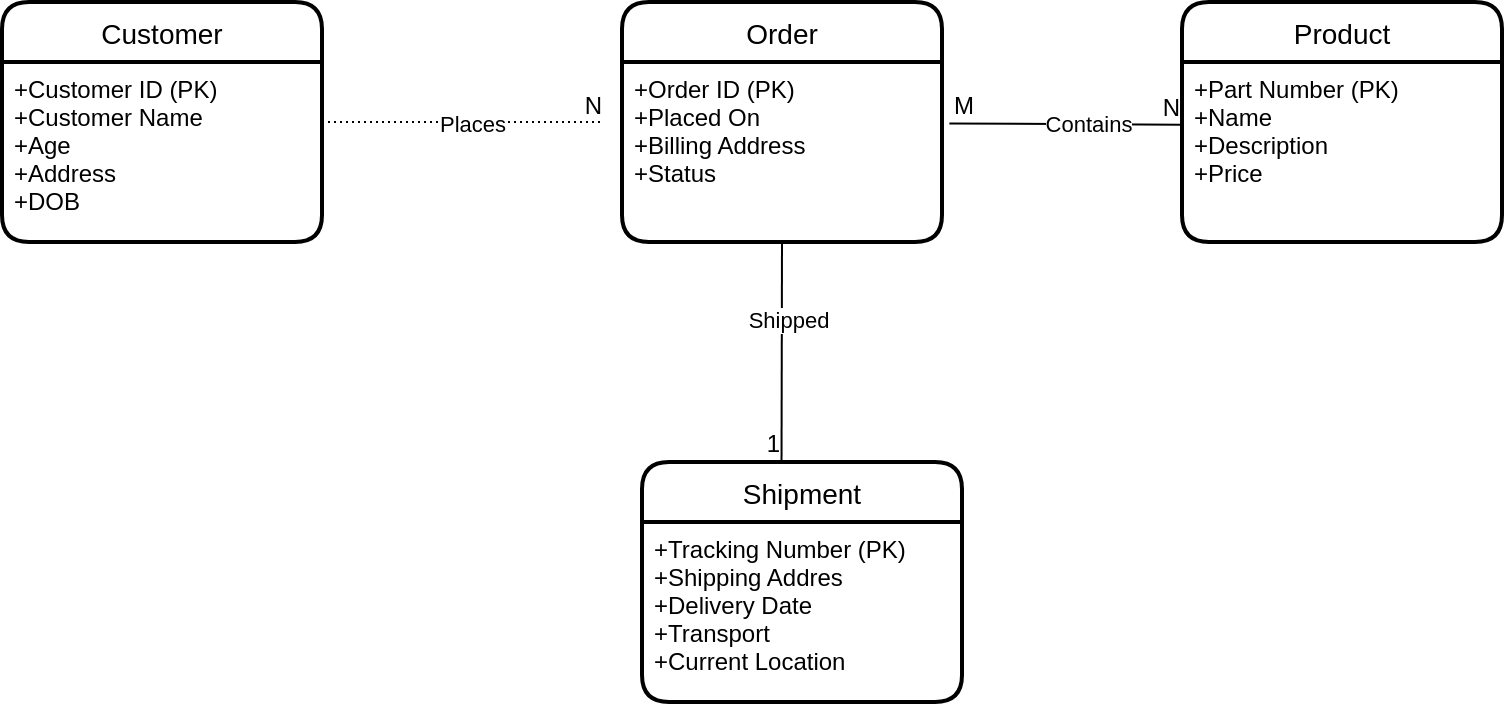 <mxfile version="14.4.2" type="github">
  <diagram id="R2lEEEUBdFMjLlhIrx00" name="Page-1">
    <mxGraphModel dx="1178" dy="641" grid="1" gridSize="10" guides="1" tooltips="1" connect="1" arrows="1" fold="1" page="1" pageScale="1" pageWidth="850" pageHeight="1100" math="0" shadow="0" extFonts="Permanent Marker^https://fonts.googleapis.com/css?family=Permanent+Marker">
      <root>
        <mxCell id="0" />
        <mxCell id="1" parent="0" />
        <mxCell id="xIVA8wIdVBAXiiOZiALT-51" value="Customer" style="swimlane;childLayout=stackLayout;horizontal=1;startSize=30;horizontalStack=0;rounded=1;fontSize=14;fontStyle=0;strokeWidth=2;resizeParent=0;resizeLast=1;shadow=0;dashed=0;align=center;" vertex="1" parent="1">
          <mxGeometry x="90" y="160" width="160" height="120" as="geometry" />
        </mxCell>
        <mxCell id="xIVA8wIdVBAXiiOZiALT-52" value="+Customer ID (PK)&#xa;+Customer Name&#xa;+Age&#xa;+Address&#xa;+DOB" style="align=left;strokeColor=none;fillColor=none;spacingLeft=4;fontSize=12;verticalAlign=top;resizable=0;rotatable=0;part=1;" vertex="1" parent="xIVA8wIdVBAXiiOZiALT-51">
          <mxGeometry y="30" width="160" height="90" as="geometry" />
        </mxCell>
        <mxCell id="xIVA8wIdVBAXiiOZiALT-53" value="Order" style="swimlane;childLayout=stackLayout;horizontal=1;startSize=30;horizontalStack=0;rounded=1;fontSize=14;fontStyle=0;strokeWidth=2;resizeParent=0;resizeLast=1;shadow=0;dashed=0;align=center;" vertex="1" parent="1">
          <mxGeometry x="400" y="160" width="160" height="120" as="geometry" />
        </mxCell>
        <mxCell id="xIVA8wIdVBAXiiOZiALT-54" value="+Order ID (PK)&#xa;+Placed On&#xa;+Billing Address&#xa;+Status" style="align=left;strokeColor=none;fillColor=none;spacingLeft=4;fontSize=12;verticalAlign=top;resizable=0;rotatable=0;part=1;" vertex="1" parent="xIVA8wIdVBAXiiOZiALT-53">
          <mxGeometry y="30" width="160" height="90" as="geometry" />
        </mxCell>
        <mxCell id="xIVA8wIdVBAXiiOZiALT-59" value="" style="endArrow=none;html=1;rounded=0;dashed=1;dashPattern=1 2;" edge="1" parent="1">
          <mxGeometry relative="1" as="geometry">
            <mxPoint x="250" y="220" as="sourcePoint" />
            <mxPoint x="390" y="220" as="targetPoint" />
          </mxGeometry>
        </mxCell>
        <mxCell id="xIVA8wIdVBAXiiOZiALT-60" value="N" style="resizable=0;html=1;align=right;verticalAlign=bottom;" connectable="0" vertex="1" parent="xIVA8wIdVBAXiiOZiALT-59">
          <mxGeometry x="1" relative="1" as="geometry" />
        </mxCell>
        <mxCell id="xIVA8wIdVBAXiiOZiALT-61" value="Places" style="edgeLabel;html=1;align=center;verticalAlign=middle;resizable=0;points=[];" vertex="1" connectable="0" parent="xIVA8wIdVBAXiiOZiALT-59">
          <mxGeometry x="0.071" y="-1" relative="1" as="geometry">
            <mxPoint as="offset" />
          </mxGeometry>
        </mxCell>
        <mxCell id="xIVA8wIdVBAXiiOZiALT-62" value="Product" style="swimlane;childLayout=stackLayout;horizontal=1;startSize=30;horizontalStack=0;rounded=1;fontSize=14;fontStyle=0;strokeWidth=2;resizeParent=0;resizeLast=1;shadow=0;dashed=0;align=center;" vertex="1" parent="1">
          <mxGeometry x="680" y="160" width="160" height="120" as="geometry" />
        </mxCell>
        <mxCell id="xIVA8wIdVBAXiiOZiALT-63" value="+Part Number (PK)&#xa;+Name&#xa;+Description&#xa;+Price" style="align=left;strokeColor=none;fillColor=none;spacingLeft=4;fontSize=12;verticalAlign=top;resizable=0;rotatable=0;part=1;" vertex="1" parent="xIVA8wIdVBAXiiOZiALT-62">
          <mxGeometry y="30" width="160" height="90" as="geometry" />
        </mxCell>
        <mxCell id="xIVA8wIdVBAXiiOZiALT-64" value="" style="endArrow=none;html=1;rounded=0;exitX=1.023;exitY=0.341;exitDx=0;exitDy=0;exitPerimeter=0;entryX=-0.002;entryY=0.348;entryDx=0;entryDy=0;entryPerimeter=0;" edge="1" parent="1" source="xIVA8wIdVBAXiiOZiALT-54" target="xIVA8wIdVBAXiiOZiALT-63">
          <mxGeometry relative="1" as="geometry">
            <mxPoint x="570" y="220" as="sourcePoint" />
            <mxPoint x="670" y="220" as="targetPoint" />
          </mxGeometry>
        </mxCell>
        <mxCell id="xIVA8wIdVBAXiiOZiALT-65" value="M" style="resizable=0;html=1;align=left;verticalAlign=bottom;" connectable="0" vertex="1" parent="xIVA8wIdVBAXiiOZiALT-64">
          <mxGeometry x="-1" relative="1" as="geometry" />
        </mxCell>
        <mxCell id="xIVA8wIdVBAXiiOZiALT-66" value="N" style="resizable=0;html=1;align=right;verticalAlign=bottom;" connectable="0" vertex="1" parent="xIVA8wIdVBAXiiOZiALT-64">
          <mxGeometry x="1" relative="1" as="geometry" />
        </mxCell>
        <mxCell id="xIVA8wIdVBAXiiOZiALT-68" value="Contains" style="edgeLabel;html=1;align=center;verticalAlign=middle;resizable=0;points=[];" vertex="1" connectable="0" parent="xIVA8wIdVBAXiiOZiALT-64">
          <mxGeometry x="0.189" relative="1" as="geometry">
            <mxPoint as="offset" />
          </mxGeometry>
        </mxCell>
        <mxCell id="xIVA8wIdVBAXiiOZiALT-69" value="Shipment" style="swimlane;childLayout=stackLayout;horizontal=1;startSize=30;horizontalStack=0;rounded=1;fontSize=14;fontStyle=0;strokeWidth=2;resizeParent=0;resizeLast=1;shadow=0;dashed=0;align=center;" vertex="1" parent="1">
          <mxGeometry x="410" y="390" width="160" height="120" as="geometry" />
        </mxCell>
        <mxCell id="xIVA8wIdVBAXiiOZiALT-70" value="+Tracking Number (PK)&#xa;+Shipping Addres&#xa;+Delivery Date&#xa;+Transport&#xa;+Current Location" style="align=left;strokeColor=none;fillColor=none;spacingLeft=4;fontSize=12;verticalAlign=top;resizable=0;rotatable=0;part=1;" vertex="1" parent="xIVA8wIdVBAXiiOZiALT-69">
          <mxGeometry y="30" width="160" height="90" as="geometry" />
        </mxCell>
        <mxCell id="xIVA8wIdVBAXiiOZiALT-71" value="" style="endArrow=none;html=1;rounded=0;entryX=0.436;entryY=-0.006;entryDx=0;entryDy=0;entryPerimeter=0;" edge="1" parent="1" target="xIVA8wIdVBAXiiOZiALT-69">
          <mxGeometry relative="1" as="geometry">
            <mxPoint x="480" y="280" as="sourcePoint" />
            <mxPoint x="640" y="280" as="targetPoint" />
          </mxGeometry>
        </mxCell>
        <mxCell id="xIVA8wIdVBAXiiOZiALT-72" value="1" style="resizable=0;html=1;align=right;verticalAlign=bottom;" connectable="0" vertex="1" parent="xIVA8wIdVBAXiiOZiALT-71">
          <mxGeometry x="1" relative="1" as="geometry" />
        </mxCell>
        <mxCell id="xIVA8wIdVBAXiiOZiALT-73" value="Shipped" style="edgeLabel;html=1;align=center;verticalAlign=middle;resizable=0;points=[];" vertex="1" connectable="0" parent="xIVA8wIdVBAXiiOZiALT-71">
          <mxGeometry x="-0.297" y="3" relative="1" as="geometry">
            <mxPoint as="offset" />
          </mxGeometry>
        </mxCell>
      </root>
    </mxGraphModel>
  </diagram>
</mxfile>
